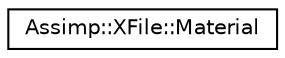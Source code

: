 digraph "Graphical Class Hierarchy"
{
  edge [fontname="Helvetica",fontsize="10",labelfontname="Helvetica",labelfontsize="10"];
  node [fontname="Helvetica",fontsize="10",shape=record];
  rankdir="LR";
  Node1 [label="Assimp::XFile::Material",height=0.2,width=0.4,color="black", fillcolor="white", style="filled",URL="$struct_assimp_1_1_x_file_1_1_material.html"];
}
